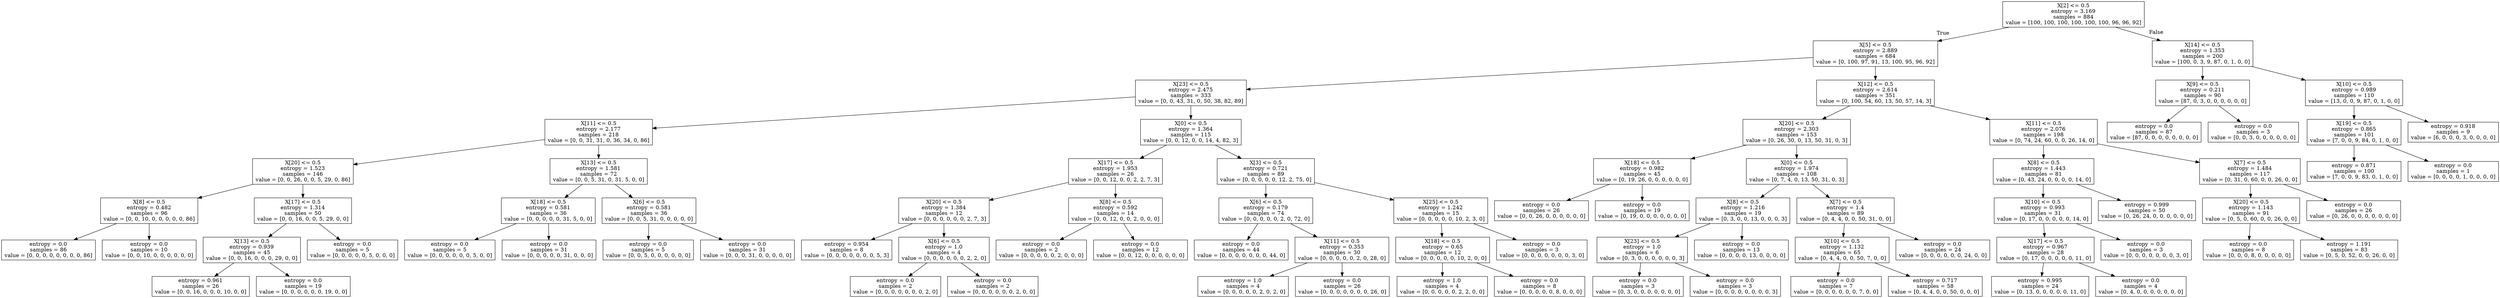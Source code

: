 digraph Tree {
node [shape=box] ;
0 [label="X[2] <= 0.5\nentropy = 3.169\nsamples = 884\nvalue = [100, 100, 100, 100, 100, 100, 96, 96, 92]"] ;
1 [label="X[5] <= 0.5\nentropy = 2.889\nsamples = 684\nvalue = [0, 100, 97, 91, 13, 100, 95, 96, 92]"] ;
0 -> 1 [labeldistance=2.5, labelangle=45, headlabel="True"] ;
2 [label="X[23] <= 0.5\nentropy = 2.475\nsamples = 333\nvalue = [0, 0, 43, 31, 0, 50, 38, 82, 89]"] ;
1 -> 2 ;
3 [label="X[11] <= 0.5\nentropy = 2.177\nsamples = 218\nvalue = [0, 0, 31, 31, 0, 36, 34, 0, 86]"] ;
2 -> 3 ;
4 [label="X[20] <= 0.5\nentropy = 1.523\nsamples = 146\nvalue = [0, 0, 26, 0, 0, 5, 29, 0, 86]"] ;
3 -> 4 ;
5 [label="X[8] <= 0.5\nentropy = 0.482\nsamples = 96\nvalue = [0, 0, 10, 0, 0, 0, 0, 0, 86]"] ;
4 -> 5 ;
6 [label="entropy = 0.0\nsamples = 86\nvalue = [0, 0, 0, 0, 0, 0, 0, 0, 86]"] ;
5 -> 6 ;
7 [label="entropy = 0.0\nsamples = 10\nvalue = [0, 0, 10, 0, 0, 0, 0, 0, 0]"] ;
5 -> 7 ;
8 [label="X[17] <= 0.5\nentropy = 1.314\nsamples = 50\nvalue = [0, 0, 16, 0, 0, 5, 29, 0, 0]"] ;
4 -> 8 ;
9 [label="X[13] <= 0.5\nentropy = 0.939\nsamples = 45\nvalue = [0, 0, 16, 0, 0, 0, 29, 0, 0]"] ;
8 -> 9 ;
10 [label="entropy = 0.961\nsamples = 26\nvalue = [0, 0, 16, 0, 0, 0, 10, 0, 0]"] ;
9 -> 10 ;
11 [label="entropy = 0.0\nsamples = 19\nvalue = [0, 0, 0, 0, 0, 0, 19, 0, 0]"] ;
9 -> 11 ;
12 [label="entropy = 0.0\nsamples = 5\nvalue = [0, 0, 0, 0, 0, 5, 0, 0, 0]"] ;
8 -> 12 ;
13 [label="X[13] <= 0.5\nentropy = 1.581\nsamples = 72\nvalue = [0, 0, 5, 31, 0, 31, 5, 0, 0]"] ;
3 -> 13 ;
14 [label="X[18] <= 0.5\nentropy = 0.581\nsamples = 36\nvalue = [0, 0, 0, 0, 0, 31, 5, 0, 0]"] ;
13 -> 14 ;
15 [label="entropy = 0.0\nsamples = 5\nvalue = [0, 0, 0, 0, 0, 0, 5, 0, 0]"] ;
14 -> 15 ;
16 [label="entropy = 0.0\nsamples = 31\nvalue = [0, 0, 0, 0, 0, 31, 0, 0, 0]"] ;
14 -> 16 ;
17 [label="X[6] <= 0.5\nentropy = 0.581\nsamples = 36\nvalue = [0, 0, 5, 31, 0, 0, 0, 0, 0]"] ;
13 -> 17 ;
18 [label="entropy = 0.0\nsamples = 5\nvalue = [0, 0, 5, 0, 0, 0, 0, 0, 0]"] ;
17 -> 18 ;
19 [label="entropy = 0.0\nsamples = 31\nvalue = [0, 0, 0, 31, 0, 0, 0, 0, 0]"] ;
17 -> 19 ;
20 [label="X[0] <= 0.5\nentropy = 1.364\nsamples = 115\nvalue = [0, 0, 12, 0, 0, 14, 4, 82, 3]"] ;
2 -> 20 ;
21 [label="X[17] <= 0.5\nentropy = 1.953\nsamples = 26\nvalue = [0, 0, 12, 0, 0, 2, 2, 7, 3]"] ;
20 -> 21 ;
22 [label="X[20] <= 0.5\nentropy = 1.384\nsamples = 12\nvalue = [0, 0, 0, 0, 0, 0, 2, 7, 3]"] ;
21 -> 22 ;
23 [label="entropy = 0.954\nsamples = 8\nvalue = [0, 0, 0, 0, 0, 0, 0, 5, 3]"] ;
22 -> 23 ;
24 [label="X[6] <= 0.5\nentropy = 1.0\nsamples = 4\nvalue = [0, 0, 0, 0, 0, 0, 2, 2, 0]"] ;
22 -> 24 ;
25 [label="entropy = 0.0\nsamples = 2\nvalue = [0, 0, 0, 0, 0, 0, 0, 2, 0]"] ;
24 -> 25 ;
26 [label="entropy = 0.0\nsamples = 2\nvalue = [0, 0, 0, 0, 0, 0, 2, 0, 0]"] ;
24 -> 26 ;
27 [label="X[8] <= 0.5\nentropy = 0.592\nsamples = 14\nvalue = [0, 0, 12, 0, 0, 2, 0, 0, 0]"] ;
21 -> 27 ;
28 [label="entropy = 0.0\nsamples = 2\nvalue = [0, 0, 0, 0, 0, 2, 0, 0, 0]"] ;
27 -> 28 ;
29 [label="entropy = 0.0\nsamples = 12\nvalue = [0, 0, 12, 0, 0, 0, 0, 0, 0]"] ;
27 -> 29 ;
30 [label="X[3] <= 0.5\nentropy = 0.721\nsamples = 89\nvalue = [0, 0, 0, 0, 0, 12, 2, 75, 0]"] ;
20 -> 30 ;
31 [label="X[6] <= 0.5\nentropy = 0.179\nsamples = 74\nvalue = [0, 0, 0, 0, 0, 2, 0, 72, 0]"] ;
30 -> 31 ;
32 [label="entropy = 0.0\nsamples = 44\nvalue = [0, 0, 0, 0, 0, 0, 0, 44, 0]"] ;
31 -> 32 ;
33 [label="X[11] <= 0.5\nentropy = 0.353\nsamples = 30\nvalue = [0, 0, 0, 0, 0, 2, 0, 28, 0]"] ;
31 -> 33 ;
34 [label="entropy = 1.0\nsamples = 4\nvalue = [0, 0, 0, 0, 0, 2, 0, 2, 0]"] ;
33 -> 34 ;
35 [label="entropy = 0.0\nsamples = 26\nvalue = [0, 0, 0, 0, 0, 0, 0, 26, 0]"] ;
33 -> 35 ;
36 [label="X[25] <= 0.5\nentropy = 1.242\nsamples = 15\nvalue = [0, 0, 0, 0, 0, 10, 2, 3, 0]"] ;
30 -> 36 ;
37 [label="X[18] <= 0.5\nentropy = 0.65\nsamples = 12\nvalue = [0, 0, 0, 0, 0, 10, 2, 0, 0]"] ;
36 -> 37 ;
38 [label="entropy = 1.0\nsamples = 4\nvalue = [0, 0, 0, 0, 0, 2, 2, 0, 0]"] ;
37 -> 38 ;
39 [label="entropy = 0.0\nsamples = 8\nvalue = [0, 0, 0, 0, 0, 8, 0, 0, 0]"] ;
37 -> 39 ;
40 [label="entropy = 0.0\nsamples = 3\nvalue = [0, 0, 0, 0, 0, 0, 0, 3, 0]"] ;
36 -> 40 ;
41 [label="X[12] <= 0.5\nentropy = 2.614\nsamples = 351\nvalue = [0, 100, 54, 60, 13, 50, 57, 14, 3]"] ;
1 -> 41 ;
42 [label="X[20] <= 0.5\nentropy = 2.303\nsamples = 153\nvalue = [0, 26, 30, 0, 13, 50, 31, 0, 3]"] ;
41 -> 42 ;
43 [label="X[18] <= 0.5\nentropy = 0.982\nsamples = 45\nvalue = [0, 19, 26, 0, 0, 0, 0, 0, 0]"] ;
42 -> 43 ;
44 [label="entropy = 0.0\nsamples = 26\nvalue = [0, 0, 26, 0, 0, 0, 0, 0, 0]"] ;
43 -> 44 ;
45 [label="entropy = 0.0\nsamples = 19\nvalue = [0, 19, 0, 0, 0, 0, 0, 0, 0]"] ;
43 -> 45 ;
46 [label="X[0] <= 0.5\nentropy = 1.974\nsamples = 108\nvalue = [0, 7, 4, 0, 13, 50, 31, 0, 3]"] ;
42 -> 46 ;
47 [label="X[8] <= 0.5\nentropy = 1.216\nsamples = 19\nvalue = [0, 3, 0, 0, 13, 0, 0, 0, 3]"] ;
46 -> 47 ;
48 [label="X[23] <= 0.5\nentropy = 1.0\nsamples = 6\nvalue = [0, 3, 0, 0, 0, 0, 0, 0, 3]"] ;
47 -> 48 ;
49 [label="entropy = 0.0\nsamples = 3\nvalue = [0, 3, 0, 0, 0, 0, 0, 0, 0]"] ;
48 -> 49 ;
50 [label="entropy = 0.0\nsamples = 3\nvalue = [0, 0, 0, 0, 0, 0, 0, 0, 3]"] ;
48 -> 50 ;
51 [label="entropy = 0.0\nsamples = 13\nvalue = [0, 0, 0, 0, 13, 0, 0, 0, 0]"] ;
47 -> 51 ;
52 [label="X[7] <= 0.5\nentropy = 1.4\nsamples = 89\nvalue = [0, 4, 4, 0, 0, 50, 31, 0, 0]"] ;
46 -> 52 ;
53 [label="X[10] <= 0.5\nentropy = 1.132\nsamples = 65\nvalue = [0, 4, 4, 0, 0, 50, 7, 0, 0]"] ;
52 -> 53 ;
54 [label="entropy = 0.0\nsamples = 7\nvalue = [0, 0, 0, 0, 0, 0, 7, 0, 0]"] ;
53 -> 54 ;
55 [label="entropy = 0.717\nsamples = 58\nvalue = [0, 4, 4, 0, 0, 50, 0, 0, 0]"] ;
53 -> 55 ;
56 [label="entropy = 0.0\nsamples = 24\nvalue = [0, 0, 0, 0, 0, 0, 24, 0, 0]"] ;
52 -> 56 ;
57 [label="X[11] <= 0.5\nentropy = 2.076\nsamples = 198\nvalue = [0, 74, 24, 60, 0, 0, 26, 14, 0]"] ;
41 -> 57 ;
58 [label="X[8] <= 0.5\nentropy = 1.443\nsamples = 81\nvalue = [0, 43, 24, 0, 0, 0, 0, 14, 0]"] ;
57 -> 58 ;
59 [label="X[10] <= 0.5\nentropy = 0.993\nsamples = 31\nvalue = [0, 17, 0, 0, 0, 0, 0, 14, 0]"] ;
58 -> 59 ;
60 [label="X[17] <= 0.5\nentropy = 0.967\nsamples = 28\nvalue = [0, 17, 0, 0, 0, 0, 0, 11, 0]"] ;
59 -> 60 ;
61 [label="entropy = 0.995\nsamples = 24\nvalue = [0, 13, 0, 0, 0, 0, 0, 11, 0]"] ;
60 -> 61 ;
62 [label="entropy = 0.0\nsamples = 4\nvalue = [0, 4, 0, 0, 0, 0, 0, 0, 0]"] ;
60 -> 62 ;
63 [label="entropy = 0.0\nsamples = 3\nvalue = [0, 0, 0, 0, 0, 0, 0, 3, 0]"] ;
59 -> 63 ;
64 [label="entropy = 0.999\nsamples = 50\nvalue = [0, 26, 24, 0, 0, 0, 0, 0, 0]"] ;
58 -> 64 ;
65 [label="X[7] <= 0.5\nentropy = 1.484\nsamples = 117\nvalue = [0, 31, 0, 60, 0, 0, 26, 0, 0]"] ;
57 -> 65 ;
66 [label="X[20] <= 0.5\nentropy = 1.143\nsamples = 91\nvalue = [0, 5, 0, 60, 0, 0, 26, 0, 0]"] ;
65 -> 66 ;
67 [label="entropy = 0.0\nsamples = 8\nvalue = [0, 0, 0, 8, 0, 0, 0, 0, 0]"] ;
66 -> 67 ;
68 [label="entropy = 1.191\nsamples = 83\nvalue = [0, 5, 0, 52, 0, 0, 26, 0, 0]"] ;
66 -> 68 ;
69 [label="entropy = 0.0\nsamples = 26\nvalue = [0, 26, 0, 0, 0, 0, 0, 0, 0]"] ;
65 -> 69 ;
70 [label="X[14] <= 0.5\nentropy = 1.353\nsamples = 200\nvalue = [100, 0, 3, 9, 87, 0, 1, 0, 0]"] ;
0 -> 70 [labeldistance=2.5, labelangle=-45, headlabel="False"] ;
71 [label="X[9] <= 0.5\nentropy = 0.211\nsamples = 90\nvalue = [87, 0, 3, 0, 0, 0, 0, 0, 0]"] ;
70 -> 71 ;
72 [label="entropy = 0.0\nsamples = 87\nvalue = [87, 0, 0, 0, 0, 0, 0, 0, 0]"] ;
71 -> 72 ;
73 [label="entropy = 0.0\nsamples = 3\nvalue = [0, 0, 3, 0, 0, 0, 0, 0, 0]"] ;
71 -> 73 ;
74 [label="X[10] <= 0.5\nentropy = 0.989\nsamples = 110\nvalue = [13, 0, 0, 9, 87, 0, 1, 0, 0]"] ;
70 -> 74 ;
75 [label="X[19] <= 0.5\nentropy = 0.865\nsamples = 101\nvalue = [7, 0, 0, 9, 84, 0, 1, 0, 0]"] ;
74 -> 75 ;
76 [label="entropy = 0.871\nsamples = 100\nvalue = [7, 0, 0, 9, 83, 0, 1, 0, 0]"] ;
75 -> 76 ;
77 [label="entropy = 0.0\nsamples = 1\nvalue = [0, 0, 0, 0, 1, 0, 0, 0, 0]"] ;
75 -> 77 ;
78 [label="entropy = 0.918\nsamples = 9\nvalue = [6, 0, 0, 0, 3, 0, 0, 0, 0]"] ;
74 -> 78 ;
}